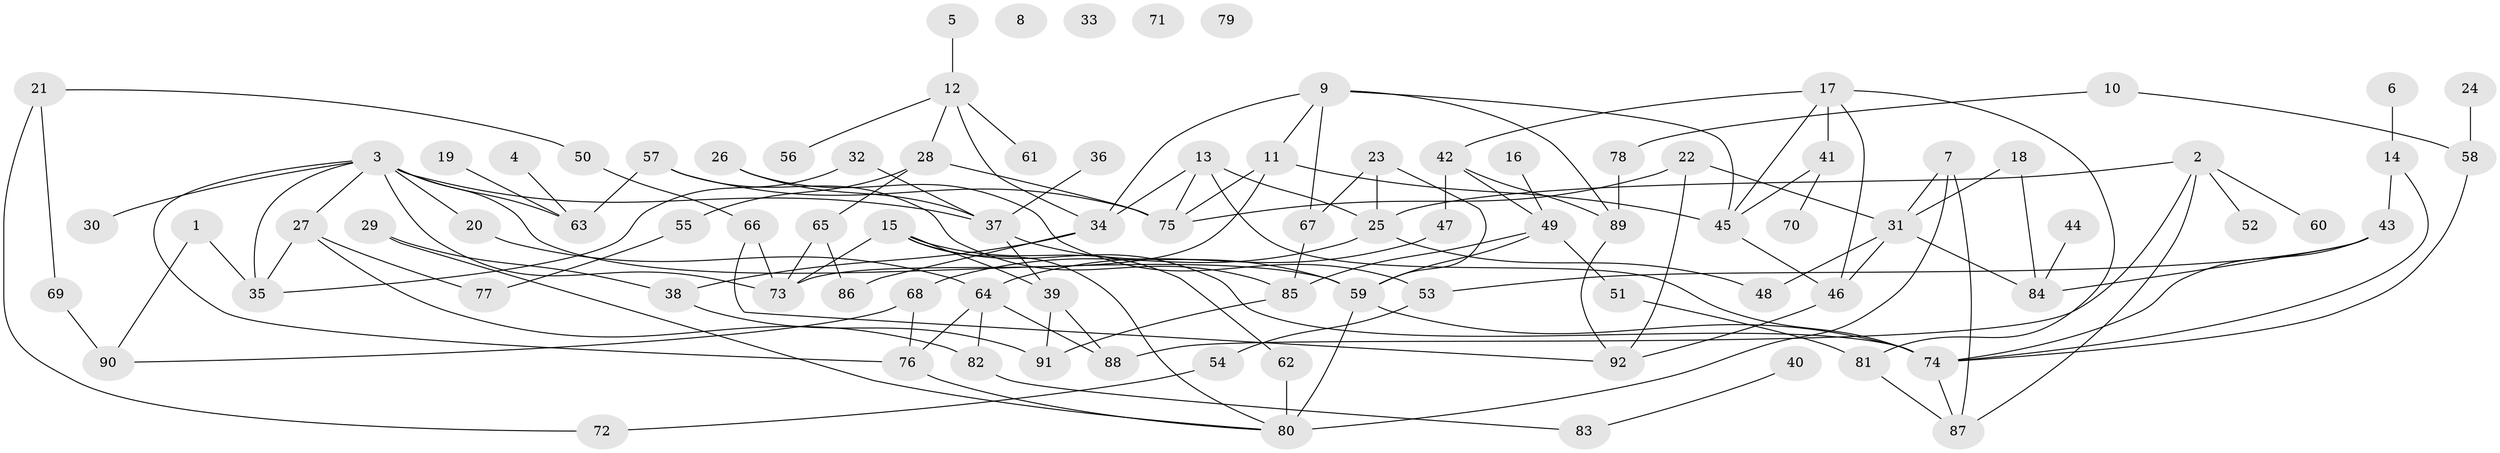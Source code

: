 // Generated by graph-tools (version 1.1) at 2025/33/03/09/25 02:33:33]
// undirected, 92 vertices, 138 edges
graph export_dot {
graph [start="1"]
  node [color=gray90,style=filled];
  1;
  2;
  3;
  4;
  5;
  6;
  7;
  8;
  9;
  10;
  11;
  12;
  13;
  14;
  15;
  16;
  17;
  18;
  19;
  20;
  21;
  22;
  23;
  24;
  25;
  26;
  27;
  28;
  29;
  30;
  31;
  32;
  33;
  34;
  35;
  36;
  37;
  38;
  39;
  40;
  41;
  42;
  43;
  44;
  45;
  46;
  47;
  48;
  49;
  50;
  51;
  52;
  53;
  54;
  55;
  56;
  57;
  58;
  59;
  60;
  61;
  62;
  63;
  64;
  65;
  66;
  67;
  68;
  69;
  70;
  71;
  72;
  73;
  74;
  75;
  76;
  77;
  78;
  79;
  80;
  81;
  82;
  83;
  84;
  85;
  86;
  87;
  88;
  89;
  90;
  91;
  92;
  1 -- 35;
  1 -- 90;
  2 -- 25;
  2 -- 52;
  2 -- 60;
  2 -- 87;
  2 -- 88;
  3 -- 20;
  3 -- 27;
  3 -- 30;
  3 -- 35;
  3 -- 37;
  3 -- 59;
  3 -- 63;
  3 -- 73;
  3 -- 76;
  4 -- 63;
  5 -- 12;
  6 -- 14;
  7 -- 31;
  7 -- 80;
  7 -- 87;
  9 -- 11;
  9 -- 34;
  9 -- 45;
  9 -- 67;
  9 -- 89;
  10 -- 58;
  10 -- 78;
  11 -- 45;
  11 -- 73;
  11 -- 75;
  12 -- 28;
  12 -- 34;
  12 -- 56;
  12 -- 61;
  13 -- 25;
  13 -- 34;
  13 -- 74;
  13 -- 75;
  14 -- 43;
  14 -- 74;
  15 -- 39;
  15 -- 62;
  15 -- 73;
  15 -- 74;
  15 -- 80;
  16 -- 49;
  17 -- 41;
  17 -- 42;
  17 -- 45;
  17 -- 46;
  17 -- 81;
  18 -- 31;
  18 -- 84;
  19 -- 63;
  20 -- 64;
  21 -- 50;
  21 -- 69;
  21 -- 72;
  22 -- 31;
  22 -- 75;
  22 -- 92;
  23 -- 25;
  23 -- 59;
  23 -- 67;
  24 -- 58;
  25 -- 48;
  25 -- 68;
  26 -- 37;
  26 -- 53;
  27 -- 35;
  27 -- 77;
  27 -- 82;
  28 -- 55;
  28 -- 65;
  28 -- 75;
  29 -- 38;
  29 -- 80;
  31 -- 46;
  31 -- 48;
  31 -- 84;
  32 -- 35;
  32 -- 37;
  34 -- 38;
  34 -- 86;
  36 -- 37;
  37 -- 39;
  37 -- 59;
  38 -- 91;
  39 -- 88;
  39 -- 91;
  40 -- 83;
  41 -- 45;
  41 -- 70;
  42 -- 47;
  42 -- 49;
  42 -- 89;
  43 -- 53;
  43 -- 74;
  43 -- 84;
  44 -- 84;
  45 -- 46;
  46 -- 92;
  47 -- 64;
  49 -- 51;
  49 -- 59;
  49 -- 85;
  50 -- 66;
  51 -- 81;
  53 -- 54;
  54 -- 72;
  55 -- 77;
  57 -- 63;
  57 -- 75;
  57 -- 85;
  58 -- 74;
  59 -- 74;
  59 -- 80;
  62 -- 80;
  64 -- 76;
  64 -- 82;
  64 -- 88;
  65 -- 73;
  65 -- 86;
  66 -- 73;
  66 -- 92;
  67 -- 85;
  68 -- 76;
  68 -- 90;
  69 -- 90;
  74 -- 87;
  76 -- 80;
  78 -- 89;
  81 -- 87;
  82 -- 83;
  85 -- 91;
  89 -- 92;
}

